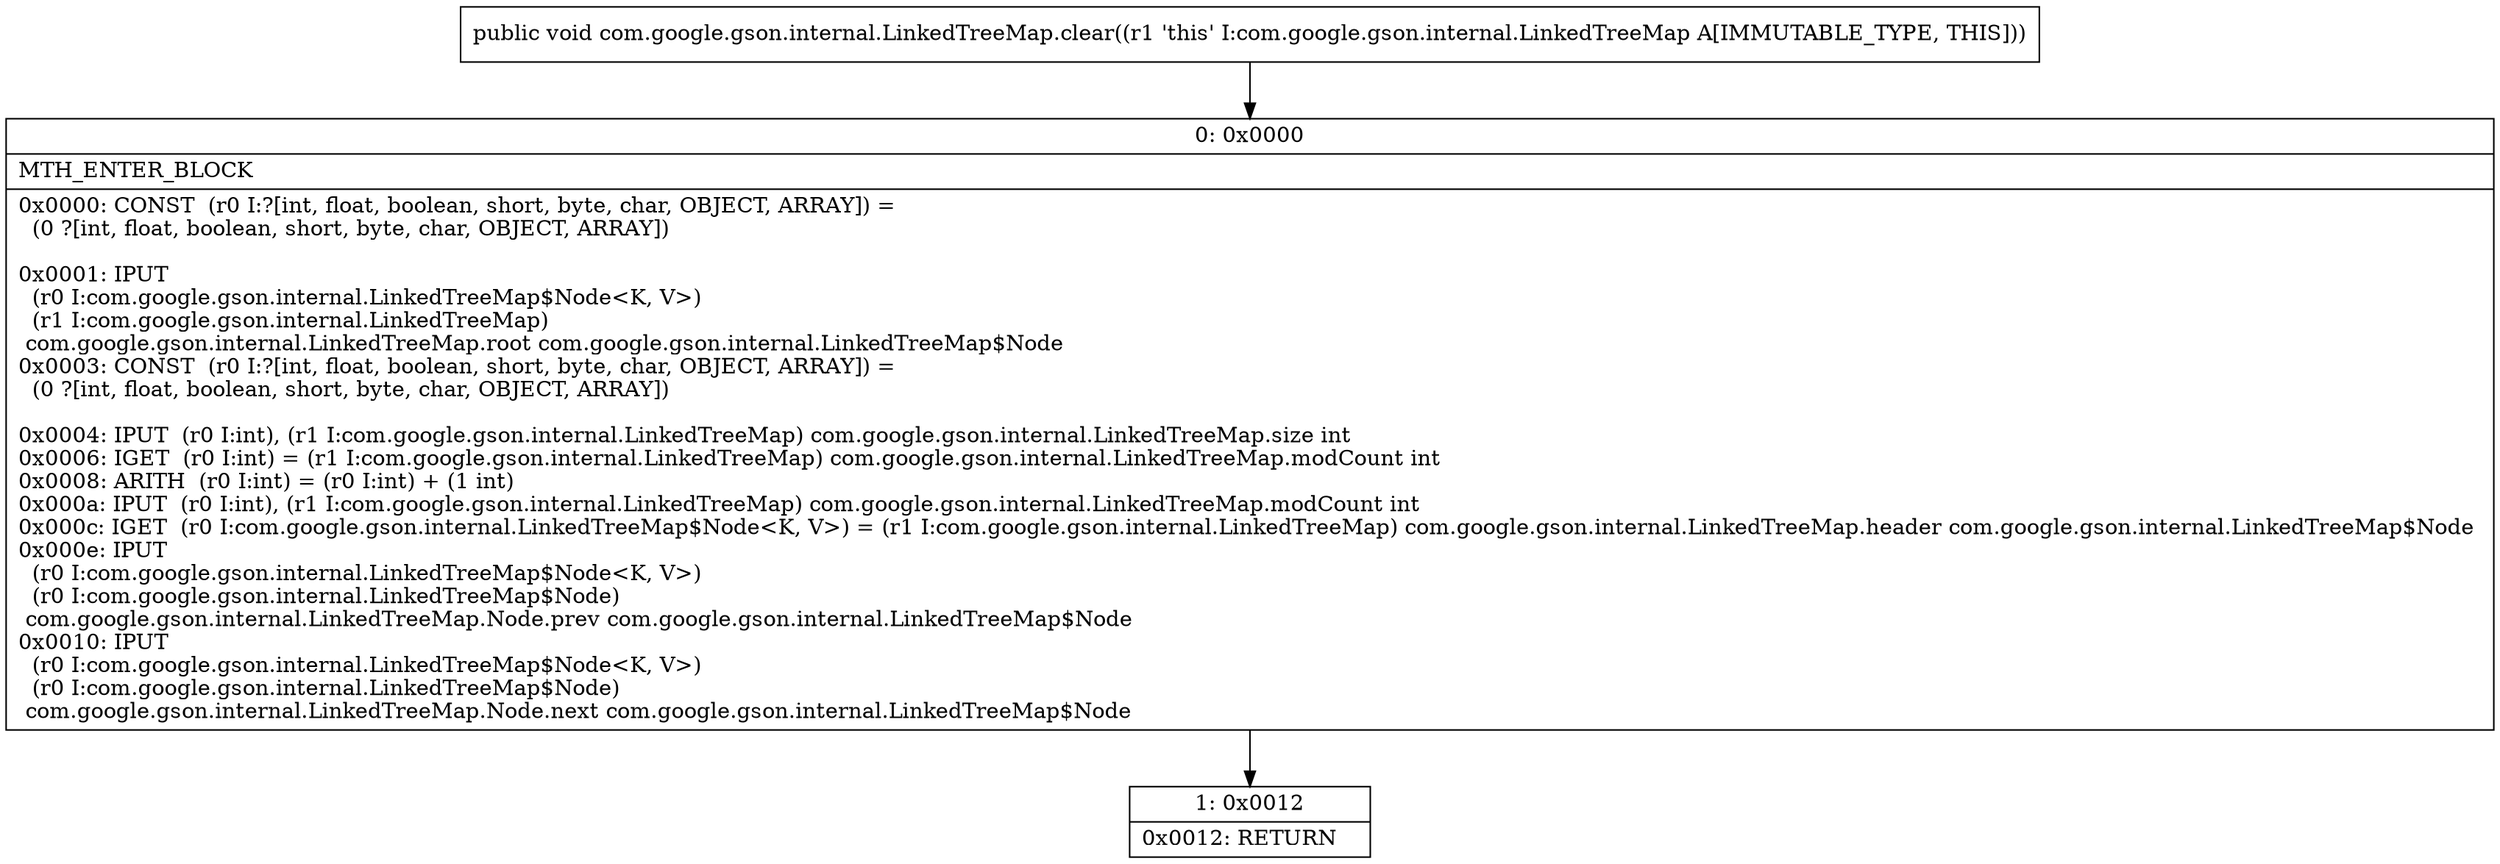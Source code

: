 digraph "CFG forcom.google.gson.internal.LinkedTreeMap.clear()V" {
Node_0 [shape=record,label="{0\:\ 0x0000|MTH_ENTER_BLOCK\l|0x0000: CONST  (r0 I:?[int, float, boolean, short, byte, char, OBJECT, ARRAY]) = \l  (0 ?[int, float, boolean, short, byte, char, OBJECT, ARRAY])\l \l0x0001: IPUT  \l  (r0 I:com.google.gson.internal.LinkedTreeMap$Node\<K, V\>)\l  (r1 I:com.google.gson.internal.LinkedTreeMap)\l com.google.gson.internal.LinkedTreeMap.root com.google.gson.internal.LinkedTreeMap$Node \l0x0003: CONST  (r0 I:?[int, float, boolean, short, byte, char, OBJECT, ARRAY]) = \l  (0 ?[int, float, boolean, short, byte, char, OBJECT, ARRAY])\l \l0x0004: IPUT  (r0 I:int), (r1 I:com.google.gson.internal.LinkedTreeMap) com.google.gson.internal.LinkedTreeMap.size int \l0x0006: IGET  (r0 I:int) = (r1 I:com.google.gson.internal.LinkedTreeMap) com.google.gson.internal.LinkedTreeMap.modCount int \l0x0008: ARITH  (r0 I:int) = (r0 I:int) + (1 int) \l0x000a: IPUT  (r0 I:int), (r1 I:com.google.gson.internal.LinkedTreeMap) com.google.gson.internal.LinkedTreeMap.modCount int \l0x000c: IGET  (r0 I:com.google.gson.internal.LinkedTreeMap$Node\<K, V\>) = (r1 I:com.google.gson.internal.LinkedTreeMap) com.google.gson.internal.LinkedTreeMap.header com.google.gson.internal.LinkedTreeMap$Node \l0x000e: IPUT  \l  (r0 I:com.google.gson.internal.LinkedTreeMap$Node\<K, V\>)\l  (r0 I:com.google.gson.internal.LinkedTreeMap$Node)\l com.google.gson.internal.LinkedTreeMap.Node.prev com.google.gson.internal.LinkedTreeMap$Node \l0x0010: IPUT  \l  (r0 I:com.google.gson.internal.LinkedTreeMap$Node\<K, V\>)\l  (r0 I:com.google.gson.internal.LinkedTreeMap$Node)\l com.google.gson.internal.LinkedTreeMap.Node.next com.google.gson.internal.LinkedTreeMap$Node \l}"];
Node_1 [shape=record,label="{1\:\ 0x0012|0x0012: RETURN   \l}"];
MethodNode[shape=record,label="{public void com.google.gson.internal.LinkedTreeMap.clear((r1 'this' I:com.google.gson.internal.LinkedTreeMap A[IMMUTABLE_TYPE, THIS])) }"];
MethodNode -> Node_0;
Node_0 -> Node_1;
}


